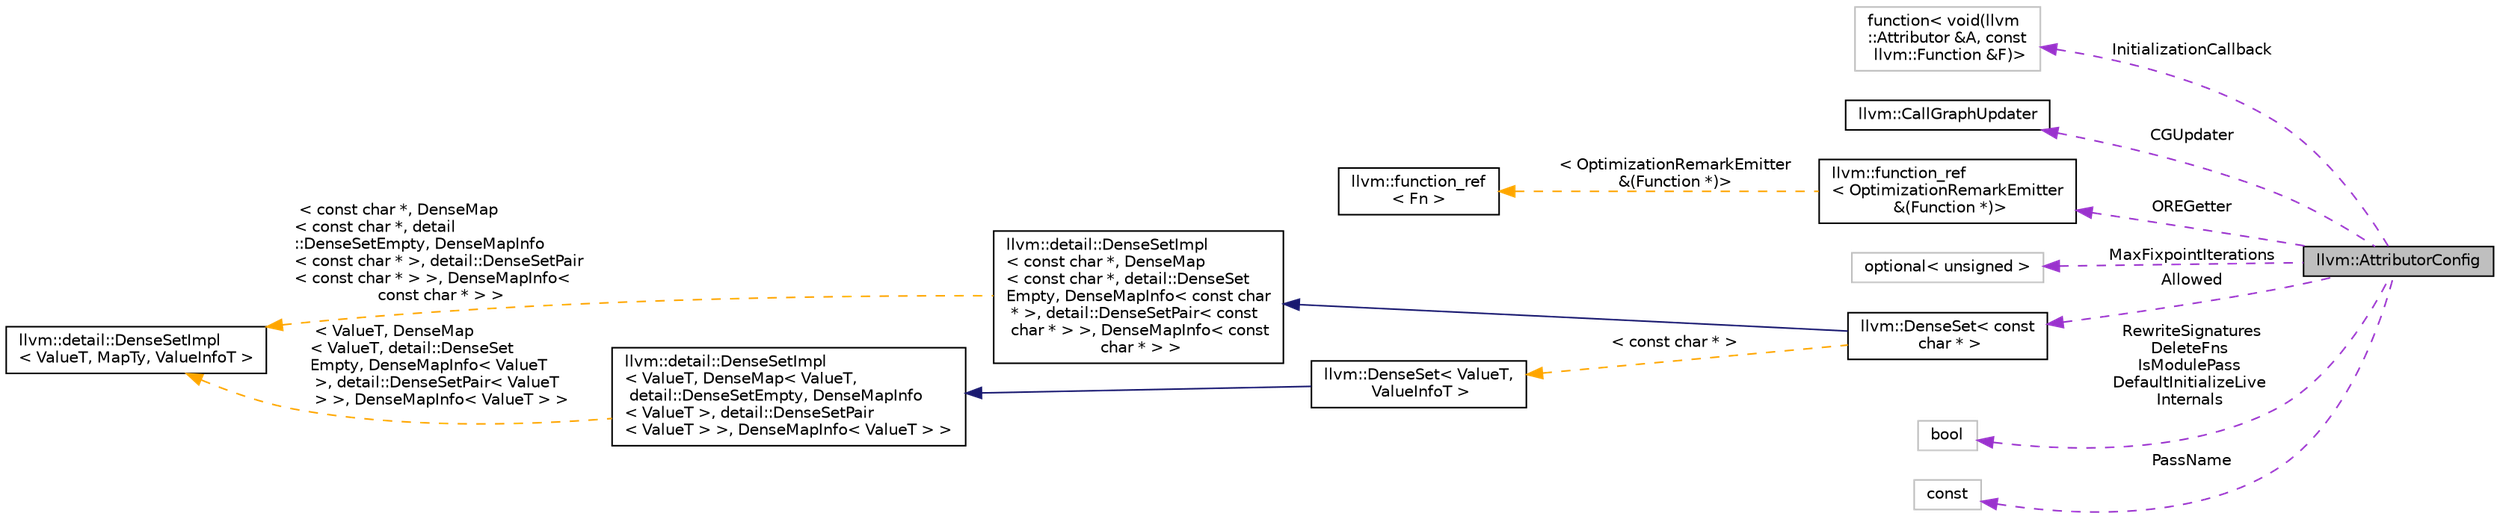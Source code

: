 digraph "llvm::AttributorConfig"
{
 // LATEX_PDF_SIZE
  bgcolor="transparent";
  edge [fontname="Helvetica",fontsize="10",labelfontname="Helvetica",labelfontsize="10"];
  node [fontname="Helvetica",fontsize="10",shape=record];
  rankdir="LR";
  Node1 [label="llvm::AttributorConfig",height=0.2,width=0.4,color="black", fillcolor="grey75", style="filled", fontcolor="black",tooltip="Configuration for the Attributor."];
  Node2 -> Node1 [dir="back",color="darkorchid3",fontsize="10",style="dashed",label=" InitializationCallback" ,fontname="Helvetica"];
  Node2 [label="function\< void(llvm\l::Attributor &A, const\l llvm::Function &F)\>",height=0.2,width=0.4,color="grey75",tooltip=" "];
  Node3 -> Node1 [dir="back",color="darkorchid3",fontsize="10",style="dashed",label=" CGUpdater" ,fontname="Helvetica"];
  Node3 [label="llvm::CallGraphUpdater",height=0.2,width=0.4,color="black",URL="$classllvm_1_1CallGraphUpdater.html",tooltip="Wrapper to unify \"old style\" CallGraph and \"new style\" LazyCallGraph."];
  Node4 -> Node1 [dir="back",color="darkorchid3",fontsize="10",style="dashed",label=" OREGetter" ,fontname="Helvetica"];
  Node4 [label="llvm::function_ref\l\< OptimizationRemarkEmitter\l &(Function *)\>",height=0.2,width=0.4,color="black",URL="$classllvm_1_1function__ref.html",tooltip=" "];
  Node5 -> Node4 [dir="back",color="orange",fontsize="10",style="dashed",label=" \< OptimizationRemarkEmitter\l &(Function *)\>" ,fontname="Helvetica"];
  Node5 [label="llvm::function_ref\l\< Fn \>",height=0.2,width=0.4,color="black",URL="$classllvm_1_1function__ref.html",tooltip="An efficient, type-erasing, non-owning reference to a callable."];
  Node6 -> Node1 [dir="back",color="darkorchid3",fontsize="10",style="dashed",label=" MaxFixpointIterations" ,fontname="Helvetica"];
  Node6 [label="optional\< unsigned \>",height=0.2,width=0.4,color="grey75",tooltip=" "];
  Node7 -> Node1 [dir="back",color="darkorchid3",fontsize="10",style="dashed",label=" Allowed" ,fontname="Helvetica"];
  Node7 [label="llvm::DenseSet\< const\l char * \>",height=0.2,width=0.4,color="black",URL="$classllvm_1_1DenseSet.html",tooltip=" "];
  Node8 -> Node7 [dir="back",color="midnightblue",fontsize="10",style="solid",fontname="Helvetica"];
  Node8 [label="llvm::detail::DenseSetImpl\l\< const char *, DenseMap\l\< const char *, detail::DenseSet\lEmpty, DenseMapInfo\< const char\l * \>, detail::DenseSetPair\< const\l char * \> \>, DenseMapInfo\< const\l char * \> \>",height=0.2,width=0.4,color="black",URL="$classllvm_1_1detail_1_1DenseSetImpl.html",tooltip=" "];
  Node9 -> Node8 [dir="back",color="orange",fontsize="10",style="dashed",label=" \< const char *, DenseMap\l\< const char *, detail\l::DenseSetEmpty, DenseMapInfo\l\< const char * \>, detail::DenseSetPair\l\< const char * \> \>, DenseMapInfo\<\l const char * \> \>" ,fontname="Helvetica"];
  Node9 [label="llvm::detail::DenseSetImpl\l\< ValueT, MapTy, ValueInfoT \>",height=0.2,width=0.4,color="black",URL="$classllvm_1_1detail_1_1DenseSetImpl.html",tooltip="Base class for DenseSet and DenseSmallSet."];
  Node10 -> Node7 [dir="back",color="orange",fontsize="10",style="dashed",label=" \< const char * \>" ,fontname="Helvetica"];
  Node10 [label="llvm::DenseSet\< ValueT,\l ValueInfoT \>",height=0.2,width=0.4,color="black",URL="$classllvm_1_1DenseSet.html",tooltip="Implements a dense probed hash-table based set."];
  Node11 -> Node10 [dir="back",color="midnightblue",fontsize="10",style="solid",fontname="Helvetica"];
  Node11 [label="llvm::detail::DenseSetImpl\l\< ValueT, DenseMap\< ValueT,\l detail::DenseSetEmpty, DenseMapInfo\l\< ValueT \>, detail::DenseSetPair\l\< ValueT \> \>, DenseMapInfo\< ValueT \> \>",height=0.2,width=0.4,color="black",URL="$classllvm_1_1detail_1_1DenseSetImpl.html",tooltip=" "];
  Node9 -> Node11 [dir="back",color="orange",fontsize="10",style="dashed",label=" \< ValueT, DenseMap\l\< ValueT, detail::DenseSet\lEmpty, DenseMapInfo\< ValueT\l \>, detail::DenseSetPair\< ValueT\l \> \>, DenseMapInfo\< ValueT \> \>" ,fontname="Helvetica"];
  Node12 -> Node1 [dir="back",color="darkorchid3",fontsize="10",style="dashed",label=" RewriteSignatures\nDeleteFns\nIsModulePass\nDefaultInitializeLive\lInternals" ,fontname="Helvetica"];
  Node12 [label="bool",height=0.2,width=0.4,color="grey75",tooltip=" "];
  Node13 -> Node1 [dir="back",color="darkorchid3",fontsize="10",style="dashed",label=" PassName" ,fontname="Helvetica"];
  Node13 [label="const",height=0.2,width=0.4,color="grey75",tooltip=" "];
}
